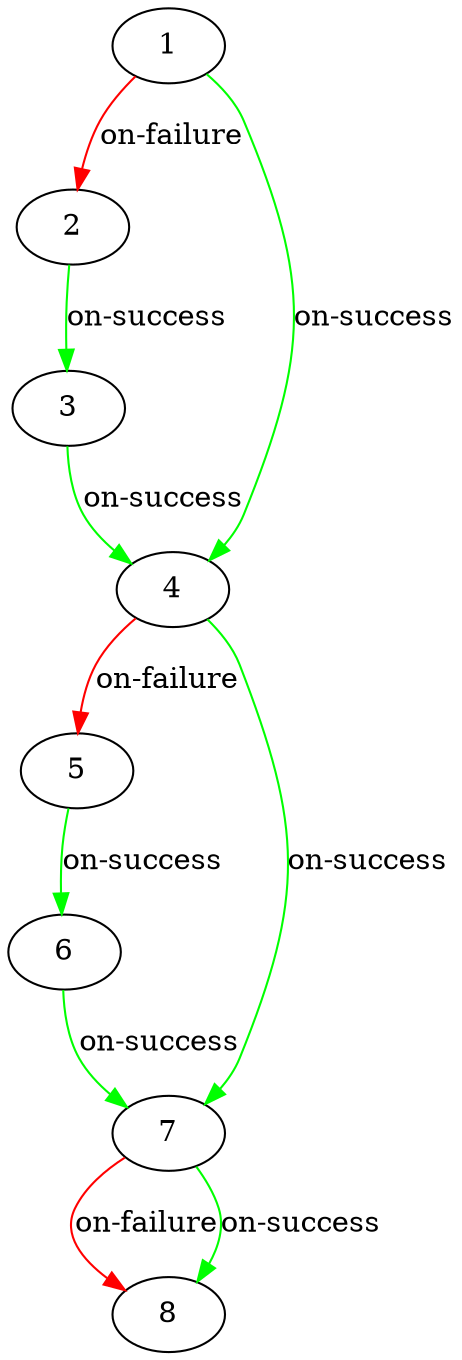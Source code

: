 digraph {
    1 -> 2 [label="on-failure", color="red"];
    1 -> 4 [label="on-success", color="green"];
    2 -> 3 [label="on-success", color="green"];
    3 -> 4 [label="on-success", color="green"];
    4 -> 5 [label="on-failure", color="red"];
    4 -> 7 [label="on-success", color="green"];
    5 -> 6 [label="on-success", color="green"];
    6 -> 7 [label="on-success", color="green"];
    7 -> 8 [label="on-failure", color="red"];
    7 -> 8 [label="on-success", color="green"];
}
